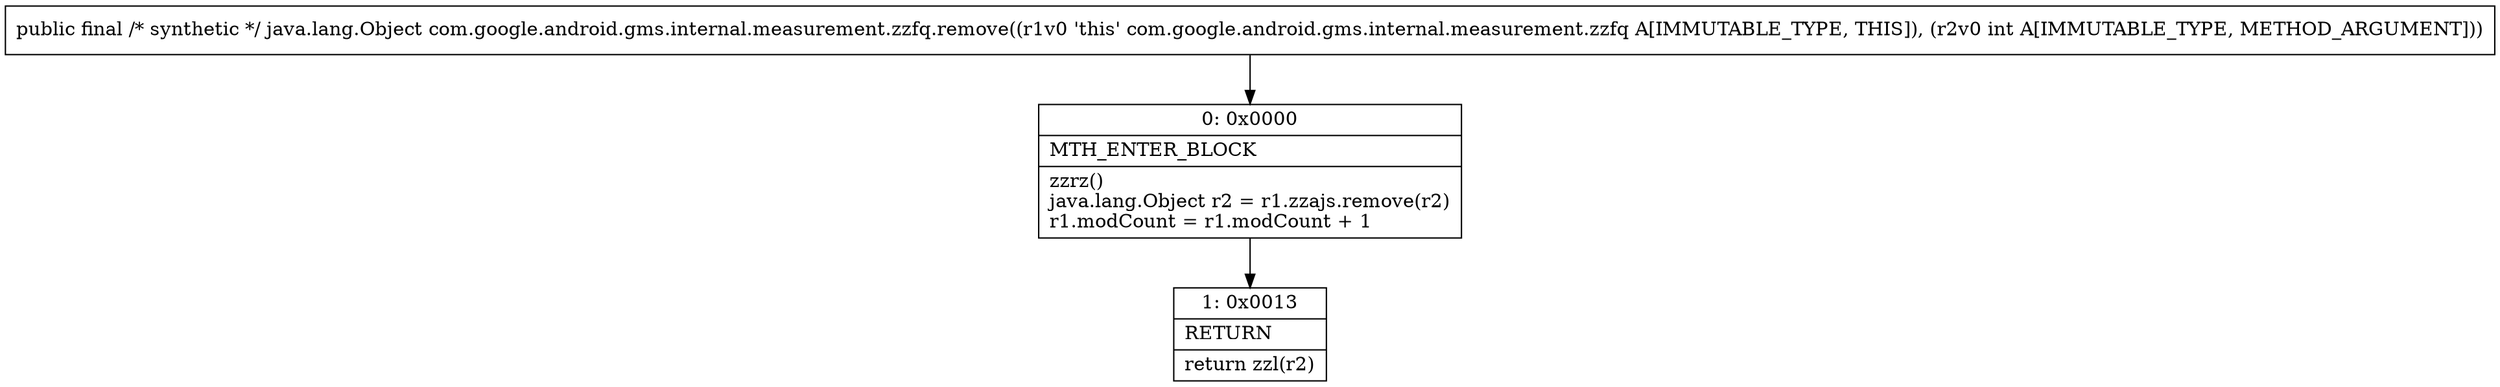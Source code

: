 digraph "CFG forcom.google.android.gms.internal.measurement.zzfq.remove(I)Ljava\/lang\/Object;" {
Node_0 [shape=record,label="{0\:\ 0x0000|MTH_ENTER_BLOCK\l|zzrz()\ljava.lang.Object r2 = r1.zzajs.remove(r2)\lr1.modCount = r1.modCount + 1\l}"];
Node_1 [shape=record,label="{1\:\ 0x0013|RETURN\l|return zzl(r2)\l}"];
MethodNode[shape=record,label="{public final \/* synthetic *\/ java.lang.Object com.google.android.gms.internal.measurement.zzfq.remove((r1v0 'this' com.google.android.gms.internal.measurement.zzfq A[IMMUTABLE_TYPE, THIS]), (r2v0 int A[IMMUTABLE_TYPE, METHOD_ARGUMENT])) }"];
MethodNode -> Node_0;
Node_0 -> Node_1;
}

